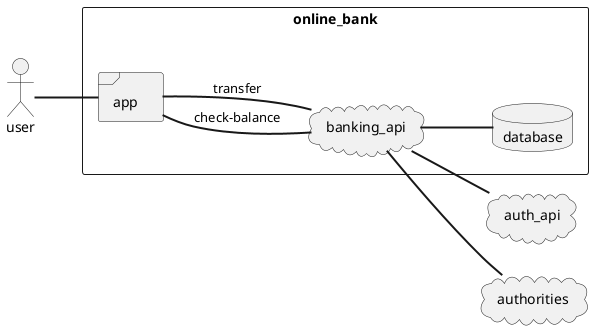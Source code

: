 @startuml
left to right direction
skinparam packageStyle rectangle
actor user
cloud auth_api
cloud authorities

rectangle online_bank {
frame app
cloud banking_api
database database

  user == app
  app == banking_api : check-balance
  app == banking_api : transfer
  banking_api == database
  banking_api == auth_api
  banking_api == authorities
}
@enduml


actor actor
agent agent
artifact artifact
boundary boundary
card card
cloud cloud
component component
control control
database database
entity entity
file file
folder folder
frame frame
interface  interface
node node
package package
queue queue
stack stack
rectangle rectangle
storage storage
usecase usecase
